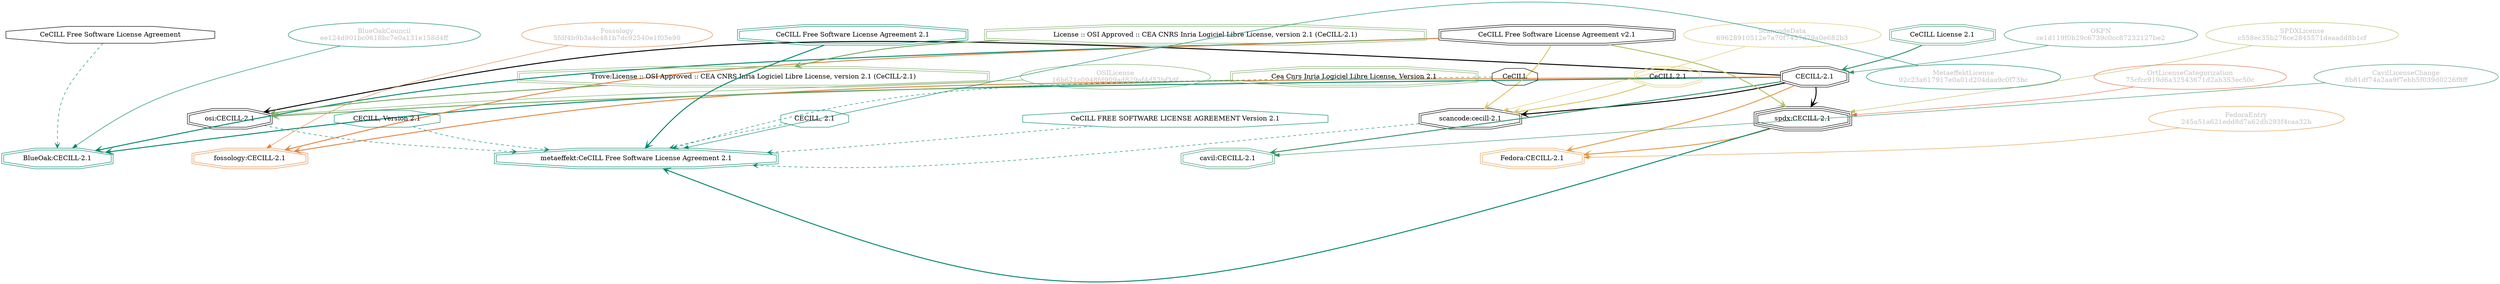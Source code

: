 strict digraph {
    node [shape=box];
    graph [splines=curved];
    1212 [label="SPDXLicense\nc558ec35b276ce2845571deaadd8b1cf"
         ,fontcolor=gray
         ,color="#b8bf62"
         ,fillcolor="beige;1"
         ,shape=ellipse];
    1213 [label="spdx:CECILL-2.1"
         ,shape=tripleoctagon];
    1214 [label="CECILL-2.1"
         ,shape=doubleoctagon];
    1215 [label="CeCILL Free Software License Agreement v2.1"
         ,shape=doubleoctagon];
    4954 [label="OSILicense\n16b621c0948fd909ad829af4d52bf3df"
         ,fontcolor=gray
         ,color="#78ab63"
         ,fillcolor="beige;1"
         ,shape=ellipse];
    4955 [label="osi:CECILL-2.1"
         ,shape=doubleoctagon];
    4956 [label="Cea Cnrs Inria Logiciel Libre License, Version 2.1"
         ,color="#78ab63"
         ,shape=doubleoctagon];
    4957 [label="Trove:License :: OSI Approved :: CEA CNRS Inria Logiciel Libre License, version 2.1 (CeCILL-2.1)"
         ,color="#78ab63"
         ,shape=doubleoctagon];
    4958 [label="License :: OSI Approved :: CEA CNRS Inria Logiciel Libre License, version 2.1 (CeCILL-2.1)"
         ,color="#78ab63"
         ,shape=doubleoctagon];
    6222 [label=CeCILL
         ,shape=octagon];
    6227 [label="FedoraEntry\n245a51a621edd8d7a62db293f4caa32b"
         ,fontcolor=gray
         ,color="#e09d4b"
         ,fillcolor="beige;1"
         ,shape=ellipse];
    6228 [label="Fedora:CECILL-2.1"
         ,color="#e09d4b"
         ,shape=doubleoctagon];
    9368 [label="CeCILL Free Software License Agreement"
         ,shape=octagon];
    9374 [label="BlueOakCouncil\nee124d901bc0618bc7e0a131e158d4ff"
         ,fontcolor=gray
         ,color="#00876c"
         ,fillcolor="beige;1"
         ,shape=ellipse];
    9375 [label="BlueOak:CECILL-2.1"
         ,color="#00876c"
         ,shape=doubleoctagon];
    13683 [label="ScancodeData\n69628910512e7a70f7457d79a0e682b3"
          ,fontcolor=gray
          ,color="#dac767"
          ,fillcolor="beige;1"
          ,shape=ellipse];
    13684 [label="scancode:cecill-2.1"
          ,shape=doubleoctagon];
    13685 [label="CeCILL 2.1"
          ,color="#dac767"
          ,shape=doubleoctagon];
    27751 [label="Fossology\n5fdf4b9b3a4c481b7dc92540e1f05e90"
          ,fontcolor=gray
          ,color="#e18745"
          ,fillcolor="beige;1"
          ,shape=ellipse];
    27752 [label="fossology:CECILL-2.1"
          ,color="#e18745"
          ,shape=doubleoctagon];
    28276 [label="OKFN\nce1d119f0b29c6739c0cc87232127be2"
          ,fontcolor=gray
          ,color="#379469"
          ,fillcolor="beige;1"
          ,shape=ellipse];
    28277 [label="CeCILL License 2.1"
          ,color="#379469"
          ,shape=doubleoctagon];
    28623 [label="OrtLicenseCategorization\n75cfcc919d6a32543671d2ab353ec50c"
          ,fontcolor=gray
          ,color="#e06f45"
          ,fillcolor="beige;1"
          ,shape=ellipse];
    36658 [label="CavilLicenseChange\n8b81df74a2aa9f7ebb5f039d0226f8ff"
          ,fontcolor=gray
          ,color="#379469"
          ,fillcolor="beige;1"
          ,shape=ellipse];
    36659 [label="cavil:CECILL-2.1"
          ,color="#379469"
          ,shape=doubleoctagon];
    40799 [label="MetaeffektLicense\n92c23a617917e0a01d204daa9c0f73bc"
          ,fontcolor=gray
          ,color="#00876c"
          ,fillcolor="beige;1"
          ,shape=ellipse];
    40800 [label="metaeffekt:CeCILL Free Software License Agreement 2.1"
          ,color="#00876c"
          ,shape=doubleoctagon];
    40801 [label="CeCILL Free Software License Agreement 2.1"
          ,color="#00876c"
          ,shape=doubleoctagon];
    40802 [label="CECILL, Version 2.1"
          ,color="#00876c"
          ,shape=octagon];
    40803 [label="CECILL, 2.1"
          ,color="#00876c"
          ,shape=octagon];
    40804 [label="CeCILL FREE SOFTWARE LICENSE AGREEMENT Version 2.1"
          ,color="#00876c"
          ,shape=octagon];
    1212 -> 1213 [weight=0.5
                 ,color="#b8bf62"];
    1213 -> 6228 [style=bold
                 ,arrowhead=vee
                 ,weight=0.7
                 ,color="#e09d4b"];
    1213 -> 40800 [style=bold
                  ,arrowhead=vee
                  ,weight=0.7
                  ,color="#00876c"];
    1214 -> 1213 [style=bold
                 ,arrowhead=vee
                 ,weight=0.7];
    1214 -> 4955 [style=bold
                 ,arrowhead=vee
                 ,weight=0.7];
    1214 -> 6228 [style=bold
                 ,arrowhead=vee
                 ,weight=0.7
                 ,color="#e09d4b"];
    1214 -> 9375 [style=bold
                 ,arrowhead=vee
                 ,weight=0.7
                 ,color="#00876c"];
    1214 -> 13684 [style=bold
                  ,arrowhead=vee
                  ,weight=0.7];
    1214 -> 27752 [style=bold
                  ,arrowhead=vee
                  ,weight=0.7
                  ,color="#e18745"];
    1214 -> 36659 [style=bold
                  ,arrowhead=vee
                  ,weight=0.7
                  ,color="#379469"];
    1214 -> 36659 [style=bold
                  ,arrowhead=vee
                  ,weight=0.7
                  ,color="#379469"];
    1215 -> 1213 [style=bold
                 ,arrowhead=vee
                 ,weight=0.7
                 ,color="#b8bf62"];
    1215 -> 9375 [style=bold
                 ,arrowhead=vee
                 ,weight=0.7
                 ,color="#00876c"];
    1215 -> 13684 [style=bold
                  ,arrowhead=vee
                  ,weight=0.7
                  ,color="#dac767"];
    1215 -> 27752 [style=bold
                  ,arrowhead=vee
                  ,weight=0.7
                  ,color="#e18745"];
    4954 -> 4955 [weight=0.5
                 ,color="#78ab63"];
    4955 -> 40800 [style=dashed
                  ,arrowhead=vee
                  ,weight=0.5
                  ,color="#00876c"];
    4956 -> 4955 [style=bold
                 ,arrowhead=vee
                 ,weight=0.7
                 ,color="#78ab63"];
    4957 -> 4955 [style=bold
                 ,arrowhead=vee
                 ,weight=0.7
                 ,color="#78ab63"];
    4958 -> 4957 [style=bold
                 ,arrowhead=vee
                 ,weight=0.7
                 ,color="#78ab63"];
    6222 -> 40800 [style=dashed
                  ,arrowhead=vee
                  ,weight=0.5
                  ,color="#00876c"];
    6227 -> 6228 [weight=0.5
                 ,color="#e09d4b"];
    9368 -> 9375 [style=dashed
                 ,arrowhead=vee
                 ,weight=0.5
                 ,color="#00876c"];
    9374 -> 9375 [weight=0.5
                 ,color="#00876c"];
    13683 -> 13684 [weight=0.5
                   ,color="#dac767"];
    13684 -> 40800 [style=dashed
                   ,arrowhead=vee
                   ,weight=0.5
                   ,color="#00876c"];
    13685 -> 13684 [style=bold
                   ,arrowhead=vee
                   ,weight=0.7
                   ,color="#dac767"];
    27751 -> 27752 [weight=0.5
                   ,color="#e18745"];
    28276 -> 1214 [weight=0.5
                  ,color="#379469"];
    28277 -> 1214 [style=bold
                  ,arrowhead=vee
                  ,weight=0.7
                  ,color="#379469"];
    28623 -> 1213 [weight=0.5
                  ,color="#e06f45"];
    36658 -> 36659 [weight=0.5
                   ,color="#379469"];
    40799 -> 40800 [weight=0.5
                   ,color="#00876c"];
    40801 -> 40800 [style=bold
                   ,arrowhead=vee
                   ,weight=0.7
                   ,color="#00876c"];
    40802 -> 40800 [style=dashed
                   ,arrowhead=vee
                   ,weight=0.5
                   ,color="#00876c"];
    40803 -> 40800 [style=dashed
                   ,arrowhead=vee
                   ,weight=0.5
                   ,color="#00876c"];
    40804 -> 40800 [style=dashed
                   ,arrowhead=vee
                   ,weight=0.5
                   ,color="#00876c"];
}
